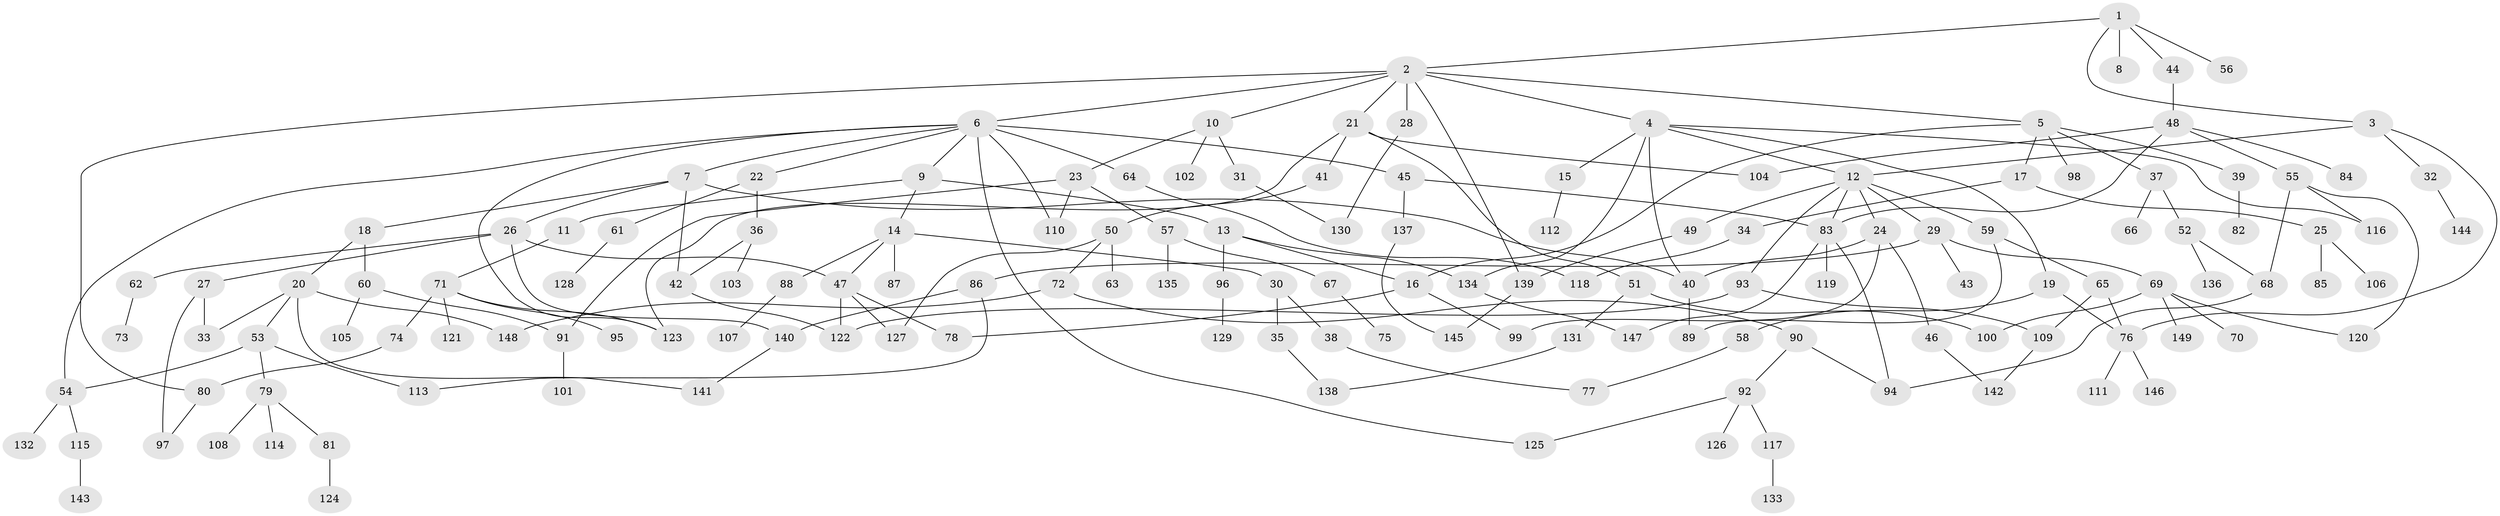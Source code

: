 // coarse degree distribution, {1: 0.33653846153846156, 4: 0.057692307692307696, 2: 0.3076923076923077, 3: 0.16346153846153846, 8: 0.028846153846153848, 5: 0.0673076923076923, 6: 0.019230769230769232, 16: 0.009615384615384616, 17: 0.009615384615384616}
// Generated by graph-tools (version 1.1) at 2025/45/03/04/25 21:45:15]
// undirected, 149 vertices, 194 edges
graph export_dot {
graph [start="1"]
  node [color=gray90,style=filled];
  1;
  2;
  3;
  4;
  5;
  6;
  7;
  8;
  9;
  10;
  11;
  12;
  13;
  14;
  15;
  16;
  17;
  18;
  19;
  20;
  21;
  22;
  23;
  24;
  25;
  26;
  27;
  28;
  29;
  30;
  31;
  32;
  33;
  34;
  35;
  36;
  37;
  38;
  39;
  40;
  41;
  42;
  43;
  44;
  45;
  46;
  47;
  48;
  49;
  50;
  51;
  52;
  53;
  54;
  55;
  56;
  57;
  58;
  59;
  60;
  61;
  62;
  63;
  64;
  65;
  66;
  67;
  68;
  69;
  70;
  71;
  72;
  73;
  74;
  75;
  76;
  77;
  78;
  79;
  80;
  81;
  82;
  83;
  84;
  85;
  86;
  87;
  88;
  89;
  90;
  91;
  92;
  93;
  94;
  95;
  96;
  97;
  98;
  99;
  100;
  101;
  102;
  103;
  104;
  105;
  106;
  107;
  108;
  109;
  110;
  111;
  112;
  113;
  114;
  115;
  116;
  117;
  118;
  119;
  120;
  121;
  122;
  123;
  124;
  125;
  126;
  127;
  128;
  129;
  130;
  131;
  132;
  133;
  134;
  135;
  136;
  137;
  138;
  139;
  140;
  141;
  142;
  143;
  144;
  145;
  146;
  147;
  148;
  149;
  1 -- 2;
  1 -- 3;
  1 -- 8;
  1 -- 44;
  1 -- 56;
  2 -- 4;
  2 -- 5;
  2 -- 6;
  2 -- 10;
  2 -- 21;
  2 -- 28;
  2 -- 80;
  2 -- 139;
  3 -- 12;
  3 -- 32;
  3 -- 76;
  4 -- 15;
  4 -- 19;
  4 -- 134;
  4 -- 116;
  4 -- 12;
  4 -- 40;
  5 -- 17;
  5 -- 37;
  5 -- 39;
  5 -- 98;
  5 -- 16;
  6 -- 7;
  6 -- 9;
  6 -- 22;
  6 -- 45;
  6 -- 64;
  6 -- 123;
  6 -- 125;
  6 -- 110;
  6 -- 54;
  7 -- 18;
  7 -- 26;
  7 -- 42;
  7 -- 40;
  9 -- 11;
  9 -- 13;
  9 -- 14;
  10 -- 23;
  10 -- 31;
  10 -- 102;
  11 -- 71;
  12 -- 24;
  12 -- 29;
  12 -- 49;
  12 -- 59;
  12 -- 83;
  12 -- 93;
  13 -- 16;
  13 -- 96;
  13 -- 134;
  14 -- 30;
  14 -- 47;
  14 -- 87;
  14 -- 88;
  15 -- 112;
  16 -- 99;
  16 -- 78;
  17 -- 25;
  17 -- 34;
  18 -- 20;
  18 -- 60;
  19 -- 58;
  19 -- 76;
  20 -- 33;
  20 -- 53;
  20 -- 141;
  20 -- 148;
  21 -- 41;
  21 -- 51;
  21 -- 104;
  21 -- 123;
  22 -- 36;
  22 -- 61;
  23 -- 57;
  23 -- 110;
  23 -- 91;
  24 -- 40;
  24 -- 46;
  24 -- 99;
  25 -- 85;
  25 -- 106;
  26 -- 27;
  26 -- 62;
  26 -- 140;
  26 -- 47;
  27 -- 33;
  27 -- 97;
  28 -- 130;
  29 -- 43;
  29 -- 69;
  29 -- 86;
  30 -- 35;
  30 -- 38;
  31 -- 130;
  32 -- 144;
  34 -- 118;
  35 -- 138;
  36 -- 42;
  36 -- 103;
  37 -- 52;
  37 -- 66;
  38 -- 77;
  39 -- 82;
  40 -- 89;
  41 -- 50;
  42 -- 122;
  44 -- 48;
  45 -- 137;
  45 -- 83;
  46 -- 142;
  47 -- 78;
  47 -- 127;
  47 -- 122;
  48 -- 55;
  48 -- 84;
  48 -- 104;
  48 -- 83;
  49 -- 139;
  50 -- 63;
  50 -- 72;
  50 -- 127;
  51 -- 100;
  51 -- 131;
  52 -- 136;
  52 -- 68;
  53 -- 54;
  53 -- 79;
  53 -- 113;
  54 -- 115;
  54 -- 132;
  55 -- 68;
  55 -- 116;
  55 -- 120;
  57 -- 67;
  57 -- 135;
  58 -- 77;
  59 -- 65;
  59 -- 89;
  60 -- 91;
  60 -- 105;
  61 -- 128;
  62 -- 73;
  64 -- 118;
  65 -- 76;
  65 -- 109;
  67 -- 75;
  68 -- 94;
  69 -- 70;
  69 -- 120;
  69 -- 149;
  69 -- 100;
  71 -- 74;
  71 -- 95;
  71 -- 121;
  71 -- 123;
  72 -- 90;
  72 -- 148;
  74 -- 80;
  76 -- 111;
  76 -- 146;
  79 -- 81;
  79 -- 108;
  79 -- 114;
  80 -- 97;
  81 -- 124;
  83 -- 119;
  83 -- 147;
  83 -- 94;
  86 -- 113;
  86 -- 140;
  88 -- 107;
  90 -- 92;
  90 -- 94;
  91 -- 101;
  92 -- 117;
  92 -- 126;
  92 -- 125;
  93 -- 109;
  93 -- 122;
  96 -- 129;
  109 -- 142;
  115 -- 143;
  117 -- 133;
  131 -- 138;
  134 -- 147;
  137 -- 145;
  139 -- 145;
  140 -- 141;
}

